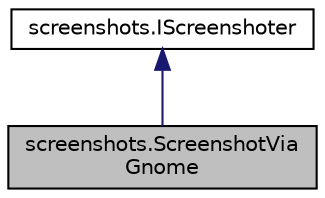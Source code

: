 digraph "screenshots.ScreenshotViaGnome"
{
  edge [fontname="Helvetica",fontsize="10",labelfontname="Helvetica",labelfontsize="10"];
  node [fontname="Helvetica",fontsize="10",shape=record];
  Node2 [label="screenshots.ScreenshotVia\lGnome",height=0.2,width=0.4,color="black", fillcolor="grey75", style="filled", fontcolor="black"];
  Node3 -> Node2 [dir="back",color="midnightblue",fontsize="10",style="solid"];
  Node3 [label="screenshots.IScreenshoter",height=0.2,width=0.4,color="black", fillcolor="white", style="filled",URL="$interfacescreenshots_1_1_i_screenshoter.html"];
}
